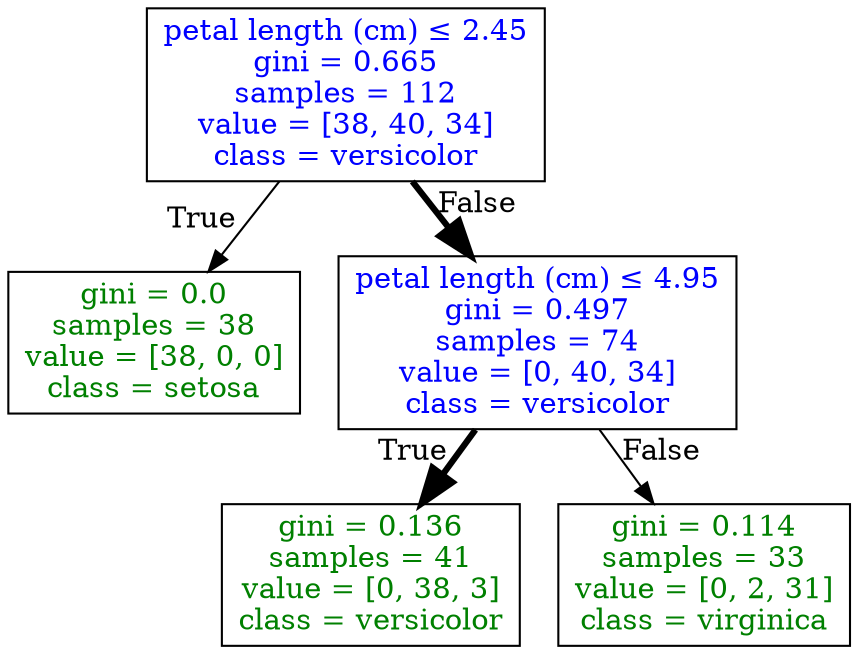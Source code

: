 digraph Tree {
node [shape=box, style=filled,fillcolor="#FFFFFF"] ;
0 [label=<<FONT COLOR="#0000FF">petal length (cm) &le; 2.45<br/>gini = 0.665<br/>samples = 112<br/>value = [38, 40, 34]<br/>class = versicolor</FONT>>] ;
1 [label=<<FONT COLOR="#008000">gini = 0.0<br/>samples = 38<br/>value = [38, 0, 0]<br/>class = setosa</FONT>>] ;
0 -> 1 [labeldistance=2.5, labelangle=45, headlabel="True"] ;
2 [label=<<FONT COLOR="#0000FF">petal length (cm) &le; 4.95<br/>gini = 0.497<br/>samples = 74<br/>value = [0, 40, 34]<br/>class = versicolor</FONT>>] ;
0 -> 2 [labeldistance=2.5, labelangle=-45, headlabel="False", arrowsize=1.7, penwidth = 3] ;
3 [label=<<FONT COLOR="#008000">gini = 0.136<br/>samples = 41<br/>value = [0, 38, 3]<br/>class = versicolor</FONT>>] ;
2 -> 3 [labeldistance=2.5, labelangle=45, headlabel="True", arrowsize=1.7, penwidth = 3];
4 [label=<<FONT COLOR="#008000">gini = 0.114<br/>samples = 33<br/>value = [0, 2, 31]<br/>class = virginica</FONT>>] ;
2 -> 4 [labeldistance=2.5, labelangle=-45, headlabel="False"];
}

